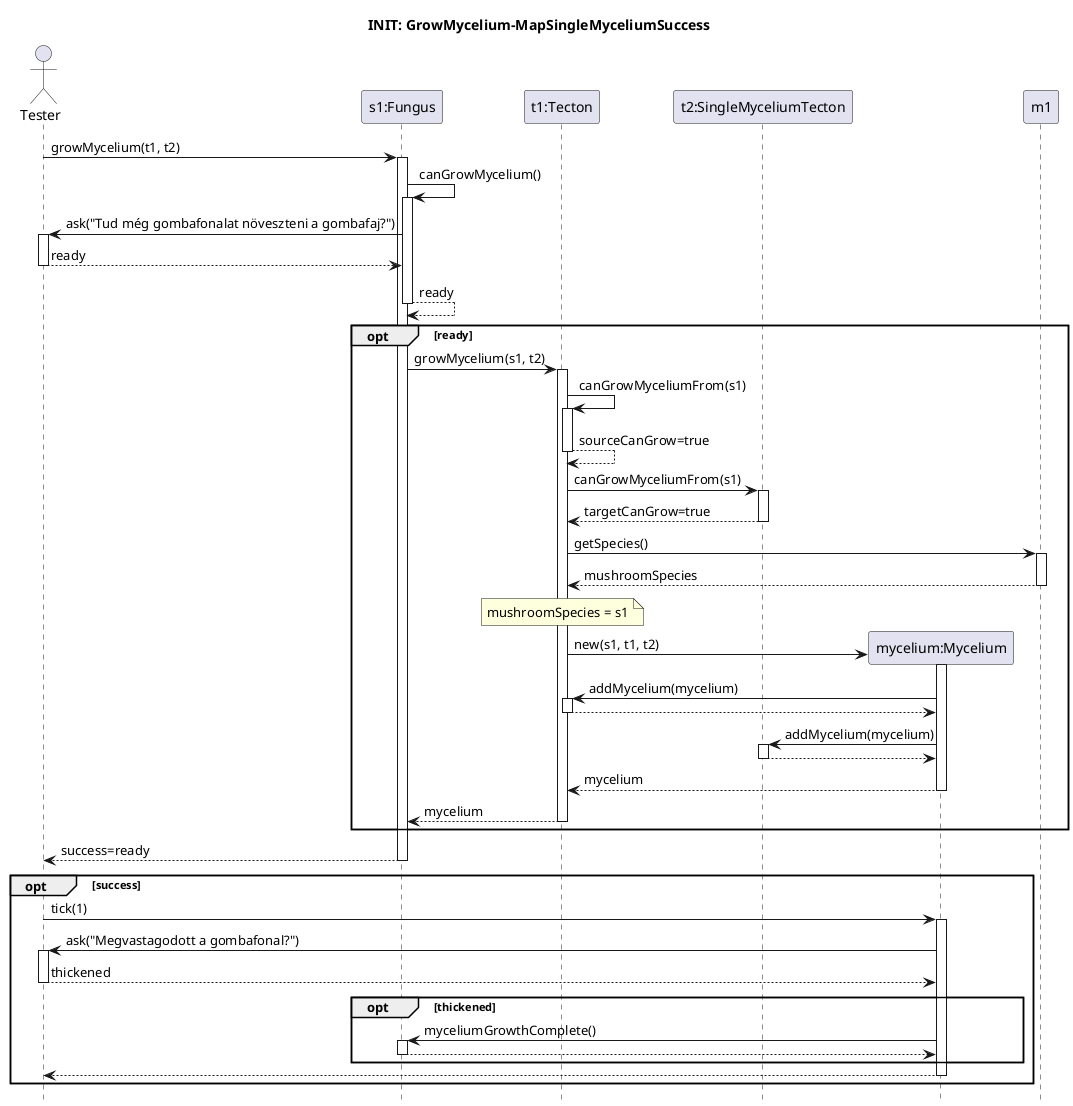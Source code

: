 @startuml grow-mycelium-success
hide footbox

title INIT: GrowMycelium-MapSingleMyceliumSuccess

actor Tester
participant "s1:Fungus" as species
participant "t1:Tecton" as source
participant "t2:SingleMyceliumTecton" as target
participant "mycelium:Mycelium" as mycelium

Tester -> species : growMycelium(t1, t2)
activate species

species -> species : canGrowMycelium()
activate species

Tester <- species : ask("Tud még gombafonalat növeszteni a gombafaj?")
activate Tester
return ready

return ready

opt ready

    species -> source : growMycelium(s1, t2)
    activate source
        source -> source : canGrowMyceliumFrom(s1)
        activate source
        return sourceCanGrow=true

        source -> target : canGrowMyceliumFrom(s1)
        activate target
        return targetCanGrow=true

        source -> m1 : getSpecies()
        activate m1
        return mushroomSpecies
        note over source: mushroomSpecies = s1

        create mycelium
        source -> mycelium : new(s1, t1, t2)
        activate mycelium

        mycelium -> source : addMycelium(mycelium)
        activate source
        return

        mycelium -> target : addMycelium(mycelium)
        activate target
        return

        return mycelium

    return mycelium
end
return success=ready

opt success
    Tester -> mycelium : tick(1)
    activate mycelium

    Tester <- mycelium : ask("Megvastagodott a gombafonal?")
    activate Tester
    return thickened

    opt thickened 
        mycelium -> species : myceliumGrowthComplete()
        activate species
        return
    end

    return
end
@enduml